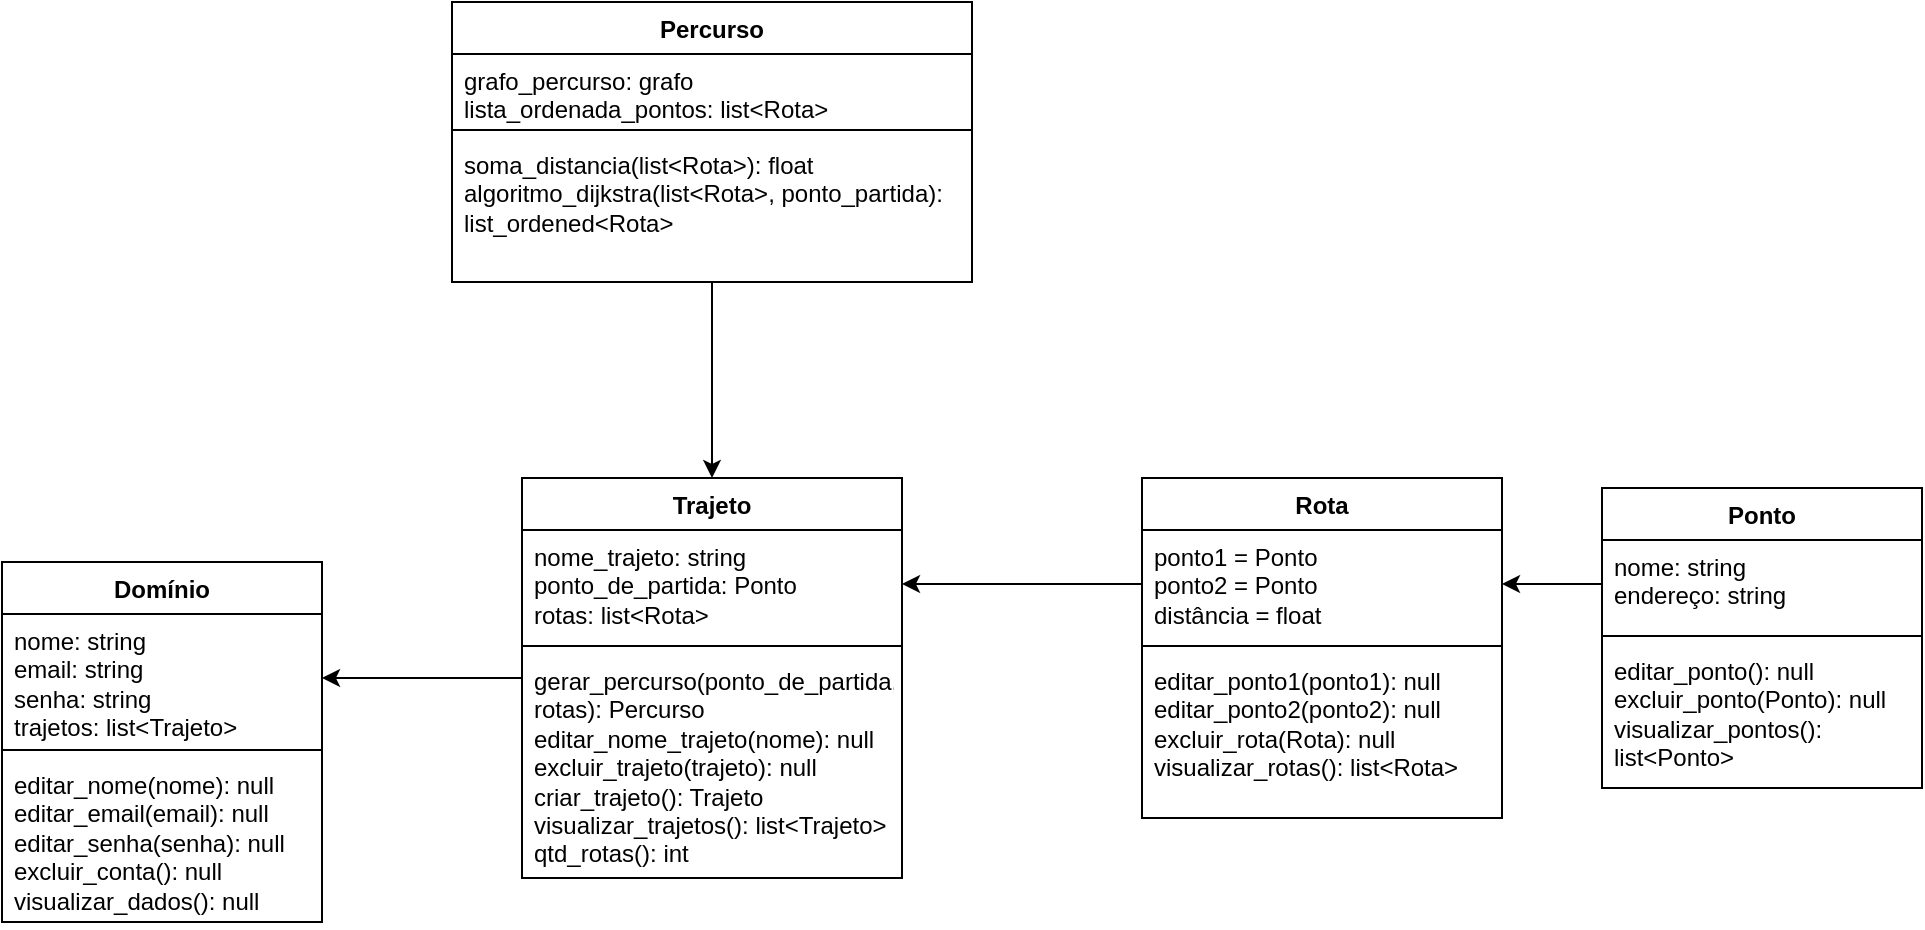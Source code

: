 <mxfile version="24.0.7" type="google">
  <diagram name="Página-1" id="ebUe_Y3OsJe9pYlNTLCE">
    <mxGraphModel grid="1" page="1" gridSize="10" guides="1" tooltips="1" connect="1" arrows="1" fold="1" pageScale="1" pageWidth="827" pageHeight="1169" math="0" shadow="0">
      <root>
        <mxCell id="0" />
        <mxCell id="1" parent="0" />
        <mxCell id="rIA1VrvyzRtkCgRyme4n-1" value="Domínio" style="swimlane;fontStyle=1;align=center;verticalAlign=top;childLayout=stackLayout;horizontal=1;startSize=26;horizontalStack=0;resizeParent=1;resizeParentMax=0;resizeLast=0;collapsible=1;marginBottom=0;whiteSpace=wrap;html=1;" vertex="1" parent="1">
          <mxGeometry x="270" y="480" width="160" height="180" as="geometry">
            <mxRectangle x="270" y="460" width="100" height="30" as="alternateBounds" />
          </mxGeometry>
        </mxCell>
        <mxCell id="rIA1VrvyzRtkCgRyme4n-2" value="nome: string&lt;div&gt;email: string&lt;/div&gt;&lt;div&gt;senha: string&lt;/div&gt;&lt;div&gt;trajetos: list&amp;lt;Trajeto&amp;gt;&lt;/div&gt;" style="text;strokeColor=none;fillColor=none;align=left;verticalAlign=top;spacingLeft=4;spacingRight=4;overflow=hidden;rotatable=0;points=[[0,0.5],[1,0.5]];portConstraint=eastwest;whiteSpace=wrap;html=1;" vertex="1" parent="rIA1VrvyzRtkCgRyme4n-1">
          <mxGeometry y="26" width="160" height="64" as="geometry" />
        </mxCell>
        <mxCell id="rIA1VrvyzRtkCgRyme4n-3" value="" style="line;strokeWidth=1;fillColor=none;align=left;verticalAlign=middle;spacingTop=-1;spacingLeft=3;spacingRight=3;rotatable=0;labelPosition=right;points=[];portConstraint=eastwest;strokeColor=inherit;" vertex="1" parent="rIA1VrvyzRtkCgRyme4n-1">
          <mxGeometry y="90" width="160" height="8" as="geometry" />
        </mxCell>
        <mxCell id="rIA1VrvyzRtkCgRyme4n-4" value="editar_nome(nome): null&amp;nbsp;&lt;div&gt;editar_email(email): null&lt;/div&gt;&lt;div&gt;editar_senha(senha): null&lt;/div&gt;&lt;div&gt;excluir_conta(): null&lt;/div&gt;&lt;div&gt;visualizar_dados(): null&lt;/div&gt;" style="text;strokeColor=none;fillColor=none;align=left;verticalAlign=top;spacingLeft=4;spacingRight=4;overflow=hidden;rotatable=0;points=[[0,0.5],[1,0.5]];portConstraint=eastwest;whiteSpace=wrap;html=1;" vertex="1" parent="rIA1VrvyzRtkCgRyme4n-1">
          <mxGeometry y="98" width="160" height="82" as="geometry" />
        </mxCell>
        <mxCell id="gjToUqreZk56l9ovg7Ta-6" style="edgeStyle=orthogonalEdgeStyle;rounded=0;orthogonalLoop=1;jettySize=auto;html=1;" edge="1" parent="1" source="rIA1VrvyzRtkCgRyme4n-14" target="rIA1VrvyzRtkCgRyme4n-2">
          <mxGeometry relative="1" as="geometry" />
        </mxCell>
        <mxCell id="rIA1VrvyzRtkCgRyme4n-14" value="Trajeto" style="swimlane;fontStyle=1;align=center;verticalAlign=top;childLayout=stackLayout;horizontal=1;startSize=26;horizontalStack=0;resizeParent=1;resizeParentMax=0;resizeLast=0;collapsible=1;marginBottom=0;whiteSpace=wrap;html=1;" vertex="1" parent="1">
          <mxGeometry x="530" y="438" width="190" height="200" as="geometry" />
        </mxCell>
        <mxCell id="rIA1VrvyzRtkCgRyme4n-15" value="nome_trajeto: string&lt;div&gt;ponto_de_partida: Ponto&lt;/div&gt;&lt;div&gt;rotas: list&amp;lt;Rota&amp;gt;&lt;/div&gt;" style="text;strokeColor=none;fillColor=none;align=left;verticalAlign=top;spacingLeft=4;spacingRight=4;overflow=hidden;rotatable=0;points=[[0,0.5],[1,0.5]];portConstraint=eastwest;whiteSpace=wrap;html=1;" vertex="1" parent="rIA1VrvyzRtkCgRyme4n-14">
          <mxGeometry y="26" width="190" height="54" as="geometry" />
        </mxCell>
        <mxCell id="rIA1VrvyzRtkCgRyme4n-16" value="" style="line;strokeWidth=1;fillColor=none;align=left;verticalAlign=middle;spacingTop=-1;spacingLeft=3;spacingRight=3;rotatable=0;labelPosition=right;points=[];portConstraint=eastwest;strokeColor=inherit;" vertex="1" parent="rIA1VrvyzRtkCgRyme4n-14">
          <mxGeometry y="80" width="190" height="8" as="geometry" />
        </mxCell>
        <mxCell id="rIA1VrvyzRtkCgRyme4n-17" value="gerar_percurso(ponto_de_partida, rotas): Percurso&lt;div&gt;editar_nome_trajeto(nome): null&lt;/div&gt;&lt;div&gt;excluir_trajeto(trajeto): null&lt;/div&gt;&lt;div&gt;criar_trajeto(): Trajeto&lt;/div&gt;&lt;div&gt;visualizar_trajetos(): list&amp;lt;Trajeto&amp;gt;&lt;/div&gt;&lt;div&gt;qtd_rotas(): int&amp;nbsp;&lt;/div&gt;" style="text;strokeColor=none;fillColor=none;align=left;verticalAlign=top;spacingLeft=4;spacingRight=4;overflow=hidden;rotatable=0;points=[[0,0.5],[1,0.5]];portConstraint=eastwest;whiteSpace=wrap;html=1;" vertex="1" parent="rIA1VrvyzRtkCgRyme4n-14">
          <mxGeometry y="88" width="190" height="112" as="geometry" />
        </mxCell>
        <mxCell id="rIA1VrvyzRtkCgRyme4n-18" value="Rota" style="swimlane;fontStyle=1;align=center;verticalAlign=top;childLayout=stackLayout;horizontal=1;startSize=26;horizontalStack=0;resizeParent=1;resizeParentMax=0;resizeLast=0;collapsible=1;marginBottom=0;whiteSpace=wrap;html=1;" vertex="1" parent="1">
          <mxGeometry x="840" y="438" width="180" height="170" as="geometry" />
        </mxCell>
        <mxCell id="rIA1VrvyzRtkCgRyme4n-19" value="&lt;div&gt;ponto1 = Ponto&lt;/div&gt;&lt;div&gt;ponto2 = Ponto&lt;/div&gt;&lt;span style=&quot;background-color: initial;&quot;&gt;distância = float&lt;/span&gt;" style="text;strokeColor=none;fillColor=none;align=left;verticalAlign=top;spacingLeft=4;spacingRight=4;overflow=hidden;rotatable=0;points=[[0,0.5],[1,0.5]];portConstraint=eastwest;whiteSpace=wrap;html=1;" vertex="1" parent="rIA1VrvyzRtkCgRyme4n-18">
          <mxGeometry y="26" width="180" height="54" as="geometry" />
        </mxCell>
        <mxCell id="rIA1VrvyzRtkCgRyme4n-20" value="" style="line;strokeWidth=1;fillColor=none;align=left;verticalAlign=middle;spacingTop=-1;spacingLeft=3;spacingRight=3;rotatable=0;labelPosition=right;points=[];portConstraint=eastwest;strokeColor=inherit;" vertex="1" parent="rIA1VrvyzRtkCgRyme4n-18">
          <mxGeometry y="80" width="180" height="8" as="geometry" />
        </mxCell>
        <mxCell id="rIA1VrvyzRtkCgRyme4n-21" value="editar_ponto1(ponto1): null&lt;div&gt;editar_ponto2(ponto2): null&lt;/div&gt;&lt;div&gt;excluir_rota(Rota): null&lt;/div&gt;&lt;div&gt;visualizar_rotas(): list&amp;lt;Rota&amp;gt;&lt;/div&gt;" style="text;strokeColor=none;fillColor=none;align=left;verticalAlign=top;spacingLeft=4;spacingRight=4;overflow=hidden;rotatable=0;points=[[0,0.5],[1,0.5]];portConstraint=eastwest;whiteSpace=wrap;html=1;" vertex="1" parent="rIA1VrvyzRtkCgRyme4n-18">
          <mxGeometry y="88" width="180" height="82" as="geometry" />
        </mxCell>
        <mxCell id="CL-z2rANnwgyQ5WtSuGN-1" value="Ponto" style="swimlane;fontStyle=1;align=center;verticalAlign=top;childLayout=stackLayout;horizontal=1;startSize=26;horizontalStack=0;resizeParent=1;resizeParentMax=0;resizeLast=0;collapsible=1;marginBottom=0;whiteSpace=wrap;html=1;" vertex="1" parent="1">
          <mxGeometry x="1070" y="443" width="160" height="150" as="geometry" />
        </mxCell>
        <mxCell id="CL-z2rANnwgyQ5WtSuGN-2" value="nome: string&lt;div&gt;endereço: string&lt;/div&gt;" style="text;strokeColor=none;fillColor=none;align=left;verticalAlign=top;spacingLeft=4;spacingRight=4;overflow=hidden;rotatable=0;points=[[0,0.5],[1,0.5]];portConstraint=eastwest;whiteSpace=wrap;html=1;" vertex="1" parent="CL-z2rANnwgyQ5WtSuGN-1">
          <mxGeometry y="26" width="160" height="44" as="geometry" />
        </mxCell>
        <mxCell id="CL-z2rANnwgyQ5WtSuGN-3" value="" style="line;strokeWidth=1;fillColor=none;align=left;verticalAlign=middle;spacingTop=-1;spacingLeft=3;spacingRight=3;rotatable=0;labelPosition=right;points=[];portConstraint=eastwest;strokeColor=inherit;" vertex="1" parent="CL-z2rANnwgyQ5WtSuGN-1">
          <mxGeometry y="70" width="160" height="8" as="geometry" />
        </mxCell>
        <mxCell id="CL-z2rANnwgyQ5WtSuGN-4" value="editar_ponto(): null&lt;div&gt;excluir_ponto(Ponto): null&lt;/div&gt;&lt;div&gt;visualizar_pontos(): list&amp;lt;Ponto&amp;gt;&lt;/div&gt;" style="text;strokeColor=none;fillColor=none;align=left;verticalAlign=top;spacingLeft=4;spacingRight=4;overflow=hidden;rotatable=0;points=[[0,0.5],[1,0.5]];portConstraint=eastwest;whiteSpace=wrap;html=1;" vertex="1" parent="CL-z2rANnwgyQ5WtSuGN-1">
          <mxGeometry y="78" width="160" height="72" as="geometry" />
        </mxCell>
        <mxCell id="gjToUqreZk56l9ovg7Ta-10" style="edgeStyle=orthogonalEdgeStyle;rounded=0;orthogonalLoop=1;jettySize=auto;html=1;entryX=0.5;entryY=0;entryDx=0;entryDy=0;" edge="1" parent="1" source="gjToUqreZk56l9ovg7Ta-1" target="rIA1VrvyzRtkCgRyme4n-14">
          <mxGeometry relative="1" as="geometry" />
        </mxCell>
        <mxCell id="gjToUqreZk56l9ovg7Ta-1" value="Percurso" style="swimlane;fontStyle=1;align=center;verticalAlign=top;childLayout=stackLayout;horizontal=1;startSize=26;horizontalStack=0;resizeParent=1;resizeParentMax=0;resizeLast=0;collapsible=1;marginBottom=0;whiteSpace=wrap;html=1;" vertex="1" parent="1">
          <mxGeometry x="495" y="200" width="260" height="140" as="geometry" />
        </mxCell>
        <mxCell id="gjToUqreZk56l9ovg7Ta-2" value="grafo_percurso: grafo&lt;div&gt;lista_ordenada_pontos: list&amp;lt;Rota&amp;gt;&lt;/div&gt;" style="text;strokeColor=none;fillColor=none;align=left;verticalAlign=top;spacingLeft=4;spacingRight=4;overflow=hidden;rotatable=0;points=[[0,0.5],[1,0.5]];portConstraint=eastwest;whiteSpace=wrap;html=1;" vertex="1" parent="gjToUqreZk56l9ovg7Ta-1">
          <mxGeometry y="26" width="260" height="34" as="geometry" />
        </mxCell>
        <mxCell id="gjToUqreZk56l9ovg7Ta-3" value="" style="line;strokeWidth=1;fillColor=none;align=left;verticalAlign=middle;spacingTop=-1;spacingLeft=3;spacingRight=3;rotatable=0;labelPosition=right;points=[];portConstraint=eastwest;strokeColor=inherit;" vertex="1" parent="gjToUqreZk56l9ovg7Ta-1">
          <mxGeometry y="60" width="260" height="8" as="geometry" />
        </mxCell>
        <mxCell id="gjToUqreZk56l9ovg7Ta-4" value="soma_distancia(list&amp;lt;Rota&amp;gt;): float&lt;div&gt;algoritmo_dijkstra(list&amp;lt;Rota&amp;gt;, ponto_partida): list_ordened&amp;lt;Rota&amp;gt;&lt;/div&gt;" style="text;strokeColor=none;fillColor=none;align=left;verticalAlign=top;spacingLeft=4;spacingRight=4;overflow=hidden;rotatable=0;points=[[0,0.5],[1,0.5]];portConstraint=eastwest;whiteSpace=wrap;html=1;" vertex="1" parent="gjToUqreZk56l9ovg7Ta-1">
          <mxGeometry y="68" width="260" height="72" as="geometry" />
        </mxCell>
        <mxCell id="gjToUqreZk56l9ovg7Ta-7" style="edgeStyle=orthogonalEdgeStyle;rounded=0;orthogonalLoop=1;jettySize=auto;html=1;entryX=1;entryY=0.5;entryDx=0;entryDy=0;" edge="1" parent="1" source="rIA1VrvyzRtkCgRyme4n-19" target="rIA1VrvyzRtkCgRyme4n-15">
          <mxGeometry relative="1" as="geometry" />
        </mxCell>
        <mxCell id="gjToUqreZk56l9ovg7Ta-9" style="edgeStyle=orthogonalEdgeStyle;rounded=0;orthogonalLoop=1;jettySize=auto;html=1;entryX=1;entryY=0.5;entryDx=0;entryDy=0;" edge="1" parent="1" source="CL-z2rANnwgyQ5WtSuGN-2" target="rIA1VrvyzRtkCgRyme4n-19">
          <mxGeometry relative="1" as="geometry" />
        </mxCell>
      </root>
    </mxGraphModel>
  </diagram>
</mxfile>
